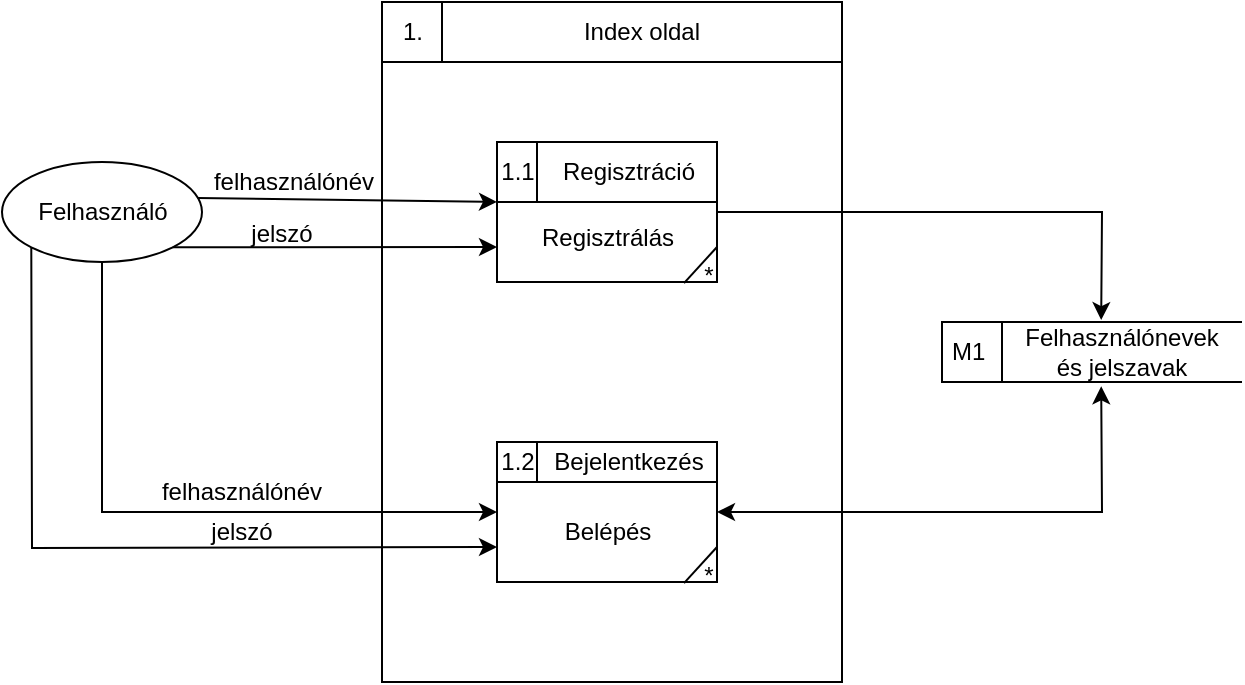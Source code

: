 <mxfile version="20.8.16" type="device"><diagram name="1 oldal" id="gDSNNOebsGYSOJdisGke"><mxGraphModel dx="818" dy="1004" grid="1" gridSize="10" guides="1" tooltips="1" connect="1" arrows="1" fold="1" page="1" pageScale="1" pageWidth="827" pageHeight="1169" math="0" shadow="0"><root><mxCell id="0"/><mxCell id="1" parent="0"/><mxCell id="Mr2eEsUTWBUzQBvGXpA3-6" value="" style="group" parent="1" vertex="1" connectable="0"><mxGeometry x="200" y="540" width="230" height="340" as="geometry"/></mxCell><mxCell id="Mr2eEsUTWBUzQBvGXpA3-2" value="" style="html=1;dashed=0;whitespace=wrap;rounded=0;sketch=0;strokeColor=#000000;align=left;container=0;" parent="Mr2eEsUTWBUzQBvGXpA3-6" vertex="1"><mxGeometry width="230" height="340" as="geometry"/></mxCell><mxCell id="Mr2eEsUTWBUzQBvGXpA3-3" value="1." style="text;html=1;resizable=0;autosize=1;align=center;verticalAlign=middle;points=[];fillColor=none;rounded=0;sketch=0;strokeColor=#000000;container=0;" parent="Mr2eEsUTWBUzQBvGXpA3-6" vertex="1"><mxGeometry width="30" height="30" as="geometry"/></mxCell><mxCell id="Mr2eEsUTWBUzQBvGXpA3-5" value="Index oldal" style="rounded=0;whiteSpace=wrap;html=1;sketch=0;strokeColor=#000000;align=center;container=0;" parent="Mr2eEsUTWBUzQBvGXpA3-6" vertex="1"><mxGeometry x="30" width="200" height="30" as="geometry"/></mxCell><mxCell id="Mr2eEsUTWBUzQBvGXpA3-7" value="" style="group" parent="Mr2eEsUTWBUzQBvGXpA3-6" vertex="1" connectable="0"><mxGeometry x="57.5" y="220" width="115" height="77" as="geometry"/></mxCell><mxCell id="Mr2eEsUTWBUzQBvGXpA3-8" value="" style="whiteSpace=wrap;html=1;rounded=0;sketch=0;align=left;" parent="Mr2eEsUTWBUzQBvGXpA3-7" vertex="1"><mxGeometry width="20" height="20" as="geometry"/></mxCell><mxCell id="Mr2eEsUTWBUzQBvGXpA3-9" value="" style="html=1;dashed=0;whitespace=wrap;rounded=0;sketch=0;align=left;" parent="Mr2eEsUTWBUzQBvGXpA3-7" vertex="1"><mxGeometry width="110" height="70" as="geometry"/></mxCell><mxCell id="Mr2eEsUTWBUzQBvGXpA3-10" value="1.2" style="text;html=1;fillColor=none;align=center;verticalAlign=middle;whiteSpace=wrap;rounded=0;sketch=0;strokeColor=#000000;" parent="Mr2eEsUTWBUzQBvGXpA3-7" vertex="1"><mxGeometry width="20" height="20" as="geometry"/></mxCell><mxCell id="Mr2eEsUTWBUzQBvGXpA3-11" value="Bejelentkezés" style="text;html=1;resizable=0;autosize=1;align=center;verticalAlign=middle;points=[];fillColor=none;rounded=0;sketch=0;strokeColor=#000000;" parent="Mr2eEsUTWBUzQBvGXpA3-7" vertex="1"><mxGeometry x="20" width="90" height="20" as="geometry"/></mxCell><mxCell id="Mr2eEsUTWBUzQBvGXpA3-12" value="" style="endArrow=none;html=1;entryX=1;entryY=0.75;entryDx=0;entryDy=0;exitX=0.85;exitY=1.008;exitDx=0;exitDy=0;exitPerimeter=0;rounded=0;" parent="Mr2eEsUTWBUzQBvGXpA3-7" source="Mr2eEsUTWBUzQBvGXpA3-9" target="Mr2eEsUTWBUzQBvGXpA3-9" edge="1"><mxGeometry width="50" height="50" relative="1" as="geometry"><mxPoint x="-30" y="20" as="sourcePoint"/><mxPoint x="20" y="-30" as="targetPoint"/></mxGeometry></mxCell><mxCell id="Mr2eEsUTWBUzQBvGXpA3-13" value="*" style="text;html=1;resizable=0;autosize=1;align=center;verticalAlign=middle;points=[];fillColor=none;strokeColor=none;rounded=0;sketch=0;" parent="Mr2eEsUTWBUzQBvGXpA3-7" vertex="1"><mxGeometry x="95" y="57" width="20" height="20" as="geometry"/></mxCell><mxCell id="Mr2eEsUTWBUzQBvGXpA3-22" value="Belépés" style="text;html=1;strokeColor=none;fillColor=none;align=center;verticalAlign=middle;whiteSpace=wrap;rounded=0;" parent="Mr2eEsUTWBUzQBvGXpA3-7" vertex="1"><mxGeometry x="25" y="30" width="60" height="30" as="geometry"/></mxCell><mxCell id="Mr2eEsUTWBUzQBvGXpA3-14" value="" style="group" parent="Mr2eEsUTWBUzQBvGXpA3-6" vertex="1" connectable="0"><mxGeometry x="57.5" y="70" width="115" height="77" as="geometry"/></mxCell><mxCell id="Mr2eEsUTWBUzQBvGXpA3-15" value="" style="whiteSpace=wrap;html=1;rounded=0;sketch=0;align=left;" parent="Mr2eEsUTWBUzQBvGXpA3-14" vertex="1"><mxGeometry width="20.0" height="20" as="geometry"/></mxCell><mxCell id="Mr2eEsUTWBUzQBvGXpA3-16" value="&lt;p style=&quot;line-height: 120%;&quot;&gt;&lt;br&gt;&lt;/p&gt;" style="html=1;dashed=0;whitespace=wrap;rounded=0;sketch=0;align=left;" parent="Mr2eEsUTWBUzQBvGXpA3-14" vertex="1"><mxGeometry width="110.0" height="70" as="geometry"/></mxCell><mxCell id="Mr2eEsUTWBUzQBvGXpA3-17" value="1.1" style="text;html=1;fillColor=none;align=center;verticalAlign=middle;whiteSpace=wrap;rounded=0;sketch=0;strokeColor=#000000;" parent="Mr2eEsUTWBUzQBvGXpA3-14" vertex="1"><mxGeometry width="20.0" height="30" as="geometry"/></mxCell><mxCell id="Mr2eEsUTWBUzQBvGXpA3-19" value="" style="endArrow=none;html=1;entryX=1;entryY=0.75;entryDx=0;entryDy=0;exitX=0.85;exitY=1.008;exitDx=0;exitDy=0;exitPerimeter=0;rounded=0;" parent="Mr2eEsUTWBUzQBvGXpA3-14" source="Mr2eEsUTWBUzQBvGXpA3-16" target="Mr2eEsUTWBUzQBvGXpA3-16" edge="1"><mxGeometry width="50" height="50" relative="1" as="geometry"><mxPoint x="-30" y="20" as="sourcePoint"/><mxPoint x="20.0" y="-30" as="targetPoint"/></mxGeometry></mxCell><mxCell id="Mr2eEsUTWBUzQBvGXpA3-20" value="*" style="text;html=1;resizable=0;autosize=1;align=center;verticalAlign=middle;points=[];fillColor=none;strokeColor=none;rounded=0;sketch=0;" parent="Mr2eEsUTWBUzQBvGXpA3-14" vertex="1"><mxGeometry x="95" y="57" width="20" height="20" as="geometry"/></mxCell><mxCell id="Mr2eEsUTWBUzQBvGXpA3-21" value="Regisztrálás" style="text;html=1;strokeColor=none;fillColor=none;align=center;verticalAlign=middle;whiteSpace=wrap;rounded=0;" parent="Mr2eEsUTWBUzQBvGXpA3-14" vertex="1"><mxGeometry x="25" y="33" width="60" height="30" as="geometry"/></mxCell><mxCell id="Mr2eEsUTWBUzQBvGXpA3-18" value="Regisztráció" style="text;html=1;resizable=0;autosize=1;align=center;verticalAlign=middle;points=[];fillColor=none;rounded=0;sketch=0;strokeColor=#000000;" parent="Mr2eEsUTWBUzQBvGXpA3-6" vertex="1"><mxGeometry x="77.5" y="70" width="90" height="30" as="geometry"/></mxCell><mxCell id="Mr2eEsUTWBUzQBvGXpA3-24" value="Felhasználó" style="shape=ellipse;html=1;dashed=0;whitespace=wrap;perimeter=ellipsePerimeter;" parent="1" vertex="1"><mxGeometry x="10" y="620" width="100" height="50" as="geometry"/></mxCell><mxCell id="Mr2eEsUTWBUzQBvGXpA3-25" value="" style="endArrow=classic;html=1;rounded=0;exitX=0.978;exitY=0.359;exitDx=0;exitDy=0;exitPerimeter=0;entryX=0;entryY=1;entryDx=0;entryDy=0;" parent="1" source="Mr2eEsUTWBUzQBvGXpA3-24" target="Mr2eEsUTWBUzQBvGXpA3-17" edge="1"><mxGeometry width="50" height="50" relative="1" as="geometry"><mxPoint x="220" y="690" as="sourcePoint"/><mxPoint x="220" y="640" as="targetPoint"/></mxGeometry></mxCell><mxCell id="Mr2eEsUTWBUzQBvGXpA3-26" value="" style="endArrow=classic;html=1;rounded=0;exitX=1;exitY=1;exitDx=0;exitDy=0;entryX=0;entryY=0.75;entryDx=0;entryDy=0;" parent="1" source="Mr2eEsUTWBUzQBvGXpA3-24" target="Mr2eEsUTWBUzQBvGXpA3-16" edge="1"><mxGeometry width="50" height="50" relative="1" as="geometry"><mxPoint x="220" y="690" as="sourcePoint"/><mxPoint x="270" y="640" as="targetPoint"/></mxGeometry></mxCell><mxCell id="Mr2eEsUTWBUzQBvGXpA3-27" value="" style="endArrow=classic;html=1;rounded=0;exitX=0.5;exitY=1;exitDx=0;exitDy=0;entryX=0;entryY=0.5;entryDx=0;entryDy=0;" parent="1" source="Mr2eEsUTWBUzQBvGXpA3-24" target="Mr2eEsUTWBUzQBvGXpA3-9" edge="1"><mxGeometry width="50" height="50" relative="1" as="geometry"><mxPoint x="220" y="690" as="sourcePoint"/><mxPoint x="270" y="640" as="targetPoint"/><Array as="points"><mxPoint x="60" y="795"/></Array></mxGeometry></mxCell><mxCell id="Mr2eEsUTWBUzQBvGXpA3-28" value="" style="endArrow=classic;html=1;rounded=0;exitX=0;exitY=1;exitDx=0;exitDy=0;entryX=0;entryY=0.75;entryDx=0;entryDy=0;" parent="1" source="Mr2eEsUTWBUzQBvGXpA3-24" target="Mr2eEsUTWBUzQBvGXpA3-9" edge="1"><mxGeometry width="50" height="50" relative="1" as="geometry"><mxPoint x="220" y="690" as="sourcePoint"/><mxPoint x="120" y="860" as="targetPoint"/><Array as="points"><mxPoint x="25" y="813"/></Array></mxGeometry></mxCell><mxCell id="Mr2eEsUTWBUzQBvGXpA3-29" value="felhasználónév" style="text;html=1;strokeColor=none;fillColor=none;align=center;verticalAlign=middle;whiteSpace=wrap;rounded=0;" parent="1" vertex="1"><mxGeometry x="126" y="615" width="60" height="30" as="geometry"/></mxCell><mxCell id="Mr2eEsUTWBUzQBvGXpA3-30" value="jelszó" style="text;html=1;strokeColor=none;fillColor=none;align=center;verticalAlign=middle;whiteSpace=wrap;rounded=0;" parent="1" vertex="1"><mxGeometry x="120" y="641" width="60" height="30" as="geometry"/></mxCell><mxCell id="Mr2eEsUTWBUzQBvGXpA3-32" value="felhasználónév" style="text;html=1;strokeColor=none;fillColor=none;align=center;verticalAlign=middle;whiteSpace=wrap;rounded=0;" parent="1" vertex="1"><mxGeometry x="100" y="770" width="60" height="30" as="geometry"/></mxCell><mxCell id="Mr2eEsUTWBUzQBvGXpA3-33" value="jelszó" style="text;html=1;strokeColor=none;fillColor=none;align=center;verticalAlign=middle;whiteSpace=wrap;rounded=0;" parent="1" vertex="1"><mxGeometry x="100" y="790" width="60" height="30" as="geometry"/></mxCell><mxCell id="Mr2eEsUTWBUzQBvGXpA3-34" value="M1" style="html=1;dashed=0;whitespace=wrap;shape=mxgraph.dfd.dataStoreID;align=left;spacingLeft=3;points=[[0,0],[0.5,0],[1,0],[0,0.5],[1,0.5],[0,1],[0.5,1],[1,1]];" parent="1" vertex="1"><mxGeometry x="480" y="700" width="150" height="30" as="geometry"/></mxCell><mxCell id="-UtMQEkzOKpEXdgEcaFj-1" value="Felhasználónevek és jelszavak" style="text;html=1;strokeColor=none;fillColor=none;align=center;verticalAlign=middle;whiteSpace=wrap;rounded=0;" vertex="1" parent="1"><mxGeometry x="530" y="700" width="80" height="30" as="geometry"/></mxCell><mxCell id="-UtMQEkzOKpEXdgEcaFj-2" value="" style="endArrow=classic;html=1;rounded=0;entryX=0.37;entryY=-0.033;entryDx=0;entryDy=0;entryPerimeter=0;exitX=1;exitY=0.5;exitDx=0;exitDy=0;" edge="1" parent="1" source="Mr2eEsUTWBUzQBvGXpA3-16" target="-UtMQEkzOKpEXdgEcaFj-1"><mxGeometry width="50" height="50" relative="1" as="geometry"><mxPoint x="350" y="650" as="sourcePoint"/><mxPoint x="400" y="600" as="targetPoint"/><Array as="points"><mxPoint x="560" y="645"/></Array></mxGeometry></mxCell><mxCell id="-UtMQEkzOKpEXdgEcaFj-3" value="" style="endArrow=classic;startArrow=classic;html=1;rounded=0;entryX=0.37;entryY=1.071;entryDx=0;entryDy=0;entryPerimeter=0;exitX=1;exitY=0.5;exitDx=0;exitDy=0;" edge="1" parent="1" source="Mr2eEsUTWBUzQBvGXpA3-9" target="-UtMQEkzOKpEXdgEcaFj-1"><mxGeometry width="50" height="50" relative="1" as="geometry"><mxPoint x="480" y="840" as="sourcePoint"/><mxPoint x="530" y="790" as="targetPoint"/><Array as="points"><mxPoint x="560" y="795"/></Array></mxGeometry></mxCell></root></mxGraphModel></diagram></mxfile>
